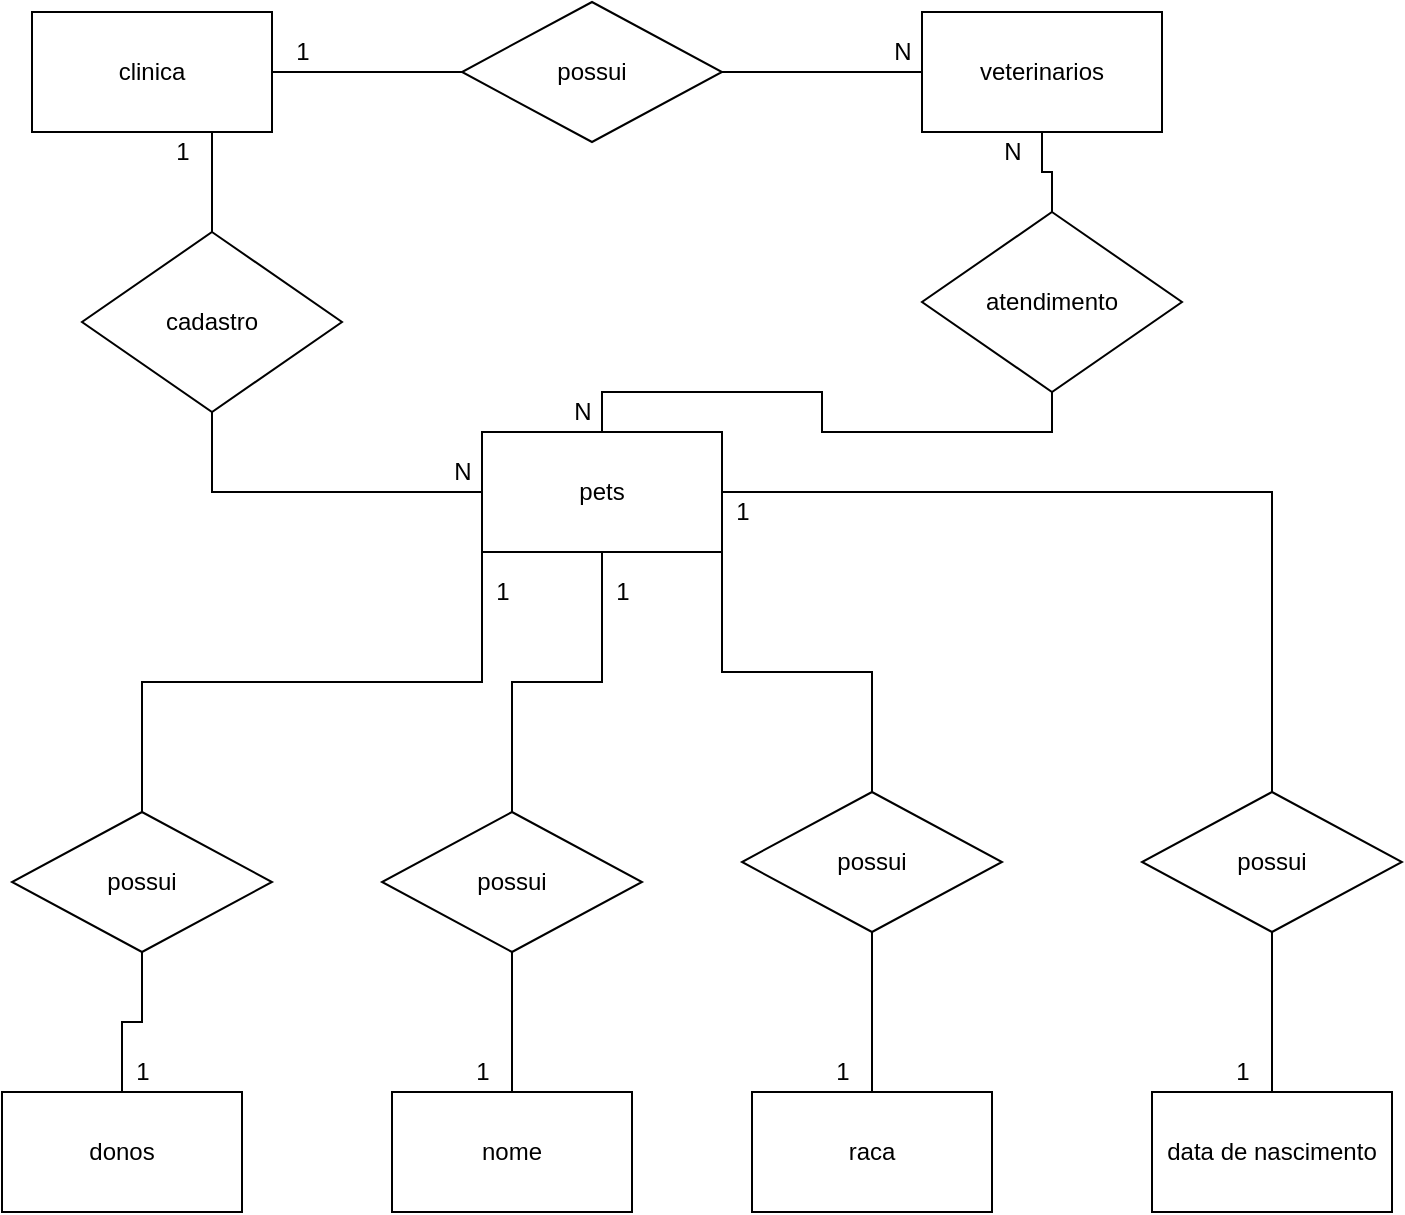 <mxfile version="14.9.3" type="device"><diagram id="gQf7HTv2REW0ZOf-hNnZ" name="Page-1"><mxGraphModel dx="1240" dy="1812" grid="1" gridSize="10" guides="1" tooltips="1" connect="1" arrows="1" fold="1" page="1" pageScale="1" pageWidth="827" pageHeight="1169" math="0" shadow="0"><root><mxCell id="0"/><mxCell id="1" parent="0"/><mxCell id="F3SGEWlyH3KyTutCt0TC-28" style="edgeStyle=orthogonalEdgeStyle;rounded=0;orthogonalLoop=1;jettySize=auto;html=1;exitX=1;exitY=0.5;exitDx=0;exitDy=0;entryX=0;entryY=0.5;entryDx=0;entryDy=0;endArrow=none;endFill=0;" edge="1" parent="1" source="F3SGEWlyH3KyTutCt0TC-1" target="F3SGEWlyH3KyTutCt0TC-27"><mxGeometry relative="1" as="geometry"/></mxCell><mxCell id="F3SGEWlyH3KyTutCt0TC-1" value="clinica" style="rounded=0;whiteSpace=wrap;html=1;" vertex="1" parent="1"><mxGeometry x="95" y="-1110" width="120" height="60" as="geometry"/></mxCell><mxCell id="F3SGEWlyH3KyTutCt0TC-33" style="edgeStyle=orthogonalEdgeStyle;rounded=0;orthogonalLoop=1;jettySize=auto;html=1;exitX=1;exitY=0.5;exitDx=0;exitDy=0;entryX=0.5;entryY=0;entryDx=0;entryDy=0;endArrow=none;endFill=0;" edge="1" parent="1" source="F3SGEWlyH3KyTutCt0TC-2" target="F3SGEWlyH3KyTutCt0TC-12"><mxGeometry relative="1" as="geometry"/></mxCell><mxCell id="F3SGEWlyH3KyTutCt0TC-47" style="edgeStyle=orthogonalEdgeStyle;rounded=0;orthogonalLoop=1;jettySize=auto;html=1;exitX=1;exitY=1;exitDx=0;exitDy=0;endArrow=none;endFill=0;" edge="1" parent="1" source="F3SGEWlyH3KyTutCt0TC-2" target="F3SGEWlyH3KyTutCt0TC-9"><mxGeometry relative="1" as="geometry"/></mxCell><mxCell id="F3SGEWlyH3KyTutCt0TC-48" style="edgeStyle=orthogonalEdgeStyle;rounded=0;orthogonalLoop=1;jettySize=auto;html=1;exitX=0.5;exitY=1;exitDx=0;exitDy=0;entryX=0.5;entryY=0;entryDx=0;entryDy=0;endArrow=none;endFill=0;" edge="1" parent="1" source="F3SGEWlyH3KyTutCt0TC-2" target="F3SGEWlyH3KyTutCt0TC-14"><mxGeometry relative="1" as="geometry"/></mxCell><mxCell id="F3SGEWlyH3KyTutCt0TC-49" style="edgeStyle=orthogonalEdgeStyle;rounded=0;orthogonalLoop=1;jettySize=auto;html=1;exitX=0;exitY=1;exitDx=0;exitDy=0;entryX=0.5;entryY=0;entryDx=0;entryDy=0;endArrow=none;endFill=0;" edge="1" parent="1" source="F3SGEWlyH3KyTutCt0TC-2" target="F3SGEWlyH3KyTutCt0TC-45"><mxGeometry relative="1" as="geometry"/></mxCell><mxCell id="F3SGEWlyH3KyTutCt0TC-50" style="edgeStyle=orthogonalEdgeStyle;rounded=0;orthogonalLoop=1;jettySize=auto;html=1;exitX=0.5;exitY=0;exitDx=0;exitDy=0;entryX=0.5;entryY=1;entryDx=0;entryDy=0;endArrow=none;endFill=0;" edge="1" parent="1" source="F3SGEWlyH3KyTutCt0TC-2" target="F3SGEWlyH3KyTutCt0TC-37"><mxGeometry relative="1" as="geometry"/></mxCell><mxCell id="F3SGEWlyH3KyTutCt0TC-53" style="edgeStyle=orthogonalEdgeStyle;rounded=0;orthogonalLoop=1;jettySize=auto;html=1;exitX=0;exitY=0.5;exitDx=0;exitDy=0;entryX=0.5;entryY=1;entryDx=0;entryDy=0;endArrow=none;endFill=0;" edge="1" parent="1" source="F3SGEWlyH3KyTutCt0TC-2" target="F3SGEWlyH3KyTutCt0TC-52"><mxGeometry relative="1" as="geometry"/></mxCell><mxCell id="F3SGEWlyH3KyTutCt0TC-2" value="pets" style="rounded=0;whiteSpace=wrap;html=1;" vertex="1" parent="1"><mxGeometry x="320" y="-900" width="120" height="60" as="geometry"/></mxCell><mxCell id="F3SGEWlyH3KyTutCt0TC-3" value="raca" style="rounded=0;whiteSpace=wrap;html=1;" vertex="1" parent="1"><mxGeometry x="455" y="-570" width="120" height="60" as="geometry"/></mxCell><mxCell id="F3SGEWlyH3KyTutCt0TC-4" value="nome" style="rounded=0;whiteSpace=wrap;html=1;" vertex="1" parent="1"><mxGeometry x="275" y="-570" width="120" height="60" as="geometry"/></mxCell><mxCell id="F3SGEWlyH3KyTutCt0TC-6" value="data de nascimento" style="rounded=0;whiteSpace=wrap;html=1;" vertex="1" parent="1"><mxGeometry x="655" y="-570" width="120" height="60" as="geometry"/></mxCell><mxCell id="F3SGEWlyH3KyTutCt0TC-46" style="edgeStyle=orthogonalEdgeStyle;rounded=0;orthogonalLoop=1;jettySize=auto;html=1;exitX=0.5;exitY=0;exitDx=0;exitDy=0;entryX=0.5;entryY=1;entryDx=0;entryDy=0;endArrow=none;endFill=0;" edge="1" parent="1" source="F3SGEWlyH3KyTutCt0TC-7" target="F3SGEWlyH3KyTutCt0TC-45"><mxGeometry relative="1" as="geometry"/></mxCell><mxCell id="F3SGEWlyH3KyTutCt0TC-7" value="donos" style="rounded=0;whiteSpace=wrap;html=1;" vertex="1" parent="1"><mxGeometry x="80" y="-570" width="120" height="60" as="geometry"/></mxCell><mxCell id="F3SGEWlyH3KyTutCt0TC-8" value="veterinarios" style="rounded=0;whiteSpace=wrap;html=1;" vertex="1" parent="1"><mxGeometry x="540" y="-1110" width="120" height="60" as="geometry"/></mxCell><mxCell id="F3SGEWlyH3KyTutCt0TC-42" style="edgeStyle=orthogonalEdgeStyle;rounded=0;orthogonalLoop=1;jettySize=auto;html=1;exitX=0.5;exitY=1;exitDx=0;exitDy=0;endArrow=none;endFill=0;" edge="1" parent="1" source="F3SGEWlyH3KyTutCt0TC-9" target="F3SGEWlyH3KyTutCt0TC-3"><mxGeometry relative="1" as="geometry"/></mxCell><mxCell id="F3SGEWlyH3KyTutCt0TC-9" value="possui" style="shape=rhombus;perimeter=rhombusPerimeter;whiteSpace=wrap;html=1;align=center;" vertex="1" parent="1"><mxGeometry x="450" y="-720" width="130" height="70" as="geometry"/></mxCell><mxCell id="F3SGEWlyH3KyTutCt0TC-44" style="edgeStyle=orthogonalEdgeStyle;rounded=0;orthogonalLoop=1;jettySize=auto;html=1;exitX=0.5;exitY=1;exitDx=0;exitDy=0;entryX=0.5;entryY=0;entryDx=0;entryDy=0;endArrow=none;endFill=0;" edge="1" parent="1" source="F3SGEWlyH3KyTutCt0TC-12" target="F3SGEWlyH3KyTutCt0TC-6"><mxGeometry relative="1" as="geometry"/></mxCell><mxCell id="F3SGEWlyH3KyTutCt0TC-12" value="possui" style="shape=rhombus;perimeter=rhombusPerimeter;whiteSpace=wrap;html=1;align=center;" vertex="1" parent="1"><mxGeometry x="650" y="-720" width="130" height="70" as="geometry"/></mxCell><mxCell id="F3SGEWlyH3KyTutCt0TC-41" style="edgeStyle=orthogonalEdgeStyle;rounded=0;orthogonalLoop=1;jettySize=auto;html=1;exitX=0.5;exitY=1;exitDx=0;exitDy=0;endArrow=none;endFill=0;" edge="1" parent="1" source="F3SGEWlyH3KyTutCt0TC-14" target="F3SGEWlyH3KyTutCt0TC-4"><mxGeometry relative="1" as="geometry"/></mxCell><mxCell id="F3SGEWlyH3KyTutCt0TC-14" value="possui" style="shape=rhombus;perimeter=rhombusPerimeter;whiteSpace=wrap;html=1;align=center;" vertex="1" parent="1"><mxGeometry x="270" y="-710" width="130" height="70" as="geometry"/></mxCell><mxCell id="F3SGEWlyH3KyTutCt0TC-29" style="edgeStyle=orthogonalEdgeStyle;rounded=0;orthogonalLoop=1;jettySize=auto;html=1;exitX=1;exitY=0.5;exitDx=0;exitDy=0;endArrow=none;endFill=0;" edge="1" parent="1" source="F3SGEWlyH3KyTutCt0TC-27" target="F3SGEWlyH3KyTutCt0TC-8"><mxGeometry relative="1" as="geometry"/></mxCell><mxCell id="F3SGEWlyH3KyTutCt0TC-27" value="possui" style="shape=rhombus;perimeter=rhombusPerimeter;whiteSpace=wrap;html=1;align=center;" vertex="1" parent="1"><mxGeometry x="310" y="-1115" width="130" height="70" as="geometry"/></mxCell><mxCell id="F3SGEWlyH3KyTutCt0TC-51" style="edgeStyle=orthogonalEdgeStyle;rounded=0;orthogonalLoop=1;jettySize=auto;html=1;exitX=0.5;exitY=0;exitDx=0;exitDy=0;entryX=0.5;entryY=1;entryDx=0;entryDy=0;endArrow=none;endFill=0;" edge="1" parent="1" source="F3SGEWlyH3KyTutCt0TC-37" target="F3SGEWlyH3KyTutCt0TC-8"><mxGeometry relative="1" as="geometry"/></mxCell><mxCell id="F3SGEWlyH3KyTutCt0TC-37" value="atendimento" style="shape=rhombus;perimeter=rhombusPerimeter;whiteSpace=wrap;html=1;align=center;" vertex="1" parent="1"><mxGeometry x="540" y="-1010" width="130" height="90" as="geometry"/></mxCell><mxCell id="F3SGEWlyH3KyTutCt0TC-45" value="possui" style="shape=rhombus;perimeter=rhombusPerimeter;whiteSpace=wrap;html=1;align=center;" vertex="1" parent="1"><mxGeometry x="85" y="-710" width="130" height="70" as="geometry"/></mxCell><mxCell id="F3SGEWlyH3KyTutCt0TC-54" style="edgeStyle=orthogonalEdgeStyle;rounded=0;orthogonalLoop=1;jettySize=auto;html=1;exitX=0.5;exitY=0;exitDx=0;exitDy=0;entryX=0.75;entryY=1;entryDx=0;entryDy=0;endArrow=none;endFill=0;" edge="1" parent="1" source="F3SGEWlyH3KyTutCt0TC-52" target="F3SGEWlyH3KyTutCt0TC-1"><mxGeometry relative="1" as="geometry"/></mxCell><mxCell id="F3SGEWlyH3KyTutCt0TC-52" value="cadastro" style="shape=rhombus;perimeter=rhombusPerimeter;whiteSpace=wrap;html=1;align=center;" vertex="1" parent="1"><mxGeometry x="120" y="-1000" width="130" height="90" as="geometry"/></mxCell><mxCell id="F3SGEWlyH3KyTutCt0TC-55" value="1" style="text;html=1;align=center;verticalAlign=middle;resizable=0;points=[];autosize=1;strokeColor=none;" vertex="1" parent="1"><mxGeometry x="310" y="-590" width="20" height="20" as="geometry"/></mxCell><mxCell id="F3SGEWlyH3KyTutCt0TC-56" value="1" style="text;html=1;align=center;verticalAlign=middle;resizable=0;points=[];autosize=1;strokeColor=none;" vertex="1" parent="1"><mxGeometry x="490" y="-590" width="20" height="20" as="geometry"/></mxCell><mxCell id="F3SGEWlyH3KyTutCt0TC-57" value="1" style="text;html=1;align=center;verticalAlign=middle;resizable=0;points=[];autosize=1;strokeColor=none;" vertex="1" parent="1"><mxGeometry x="690" y="-590" width="20" height="20" as="geometry"/></mxCell><mxCell id="F3SGEWlyH3KyTutCt0TC-58" value="N" style="text;html=1;align=center;verticalAlign=middle;resizable=0;points=[];autosize=1;strokeColor=none;" vertex="1" parent="1"><mxGeometry x="360" y="-920" width="20" height="20" as="geometry"/></mxCell><mxCell id="F3SGEWlyH3KyTutCt0TC-59" value="N" style="text;html=1;align=center;verticalAlign=middle;resizable=0;points=[];autosize=1;strokeColor=none;" vertex="1" parent="1"><mxGeometry x="575" y="-1050" width="20" height="20" as="geometry"/></mxCell><mxCell id="F3SGEWlyH3KyTutCt0TC-60" value="1" style="text;html=1;align=center;verticalAlign=middle;resizable=0;points=[];autosize=1;strokeColor=none;" vertex="1" parent="1"><mxGeometry x="160" y="-1050" width="20" height="20" as="geometry"/></mxCell><mxCell id="F3SGEWlyH3KyTutCt0TC-61" value="1" style="text;html=1;align=center;verticalAlign=middle;resizable=0;points=[];autosize=1;strokeColor=none;" vertex="1" parent="1"><mxGeometry x="220" y="-1100" width="20" height="20" as="geometry"/></mxCell><mxCell id="F3SGEWlyH3KyTutCt0TC-62" value="N" style="text;html=1;align=center;verticalAlign=middle;resizable=0;points=[];autosize=1;strokeColor=none;" vertex="1" parent="1"><mxGeometry x="520" y="-1100" width="20" height="20" as="geometry"/></mxCell><mxCell id="F3SGEWlyH3KyTutCt0TC-63" value="1" style="text;html=1;align=center;verticalAlign=middle;resizable=0;points=[];autosize=1;strokeColor=none;" vertex="1" parent="1"><mxGeometry x="140" y="-590" width="20" height="20" as="geometry"/></mxCell><mxCell id="F3SGEWlyH3KyTutCt0TC-66" value="1" style="text;html=1;align=center;verticalAlign=middle;resizable=0;points=[];autosize=1;strokeColor=none;" vertex="1" parent="1"><mxGeometry x="440" y="-870" width="20" height="20" as="geometry"/></mxCell><mxCell id="F3SGEWlyH3KyTutCt0TC-67" value="1" style="text;html=1;align=center;verticalAlign=middle;resizable=0;points=[];autosize=1;strokeColor=none;" vertex="1" parent="1"><mxGeometry x="380" y="-830" width="20" height="20" as="geometry"/></mxCell><mxCell id="F3SGEWlyH3KyTutCt0TC-68" value="1" style="text;html=1;align=center;verticalAlign=middle;resizable=0;points=[];autosize=1;strokeColor=none;" vertex="1" parent="1"><mxGeometry x="320" y="-830" width="20" height="20" as="geometry"/></mxCell><mxCell id="F3SGEWlyH3KyTutCt0TC-69" value="N" style="text;html=1;align=center;verticalAlign=middle;resizable=0;points=[];autosize=1;strokeColor=none;" vertex="1" parent="1"><mxGeometry x="300" y="-890" width="20" height="20" as="geometry"/></mxCell></root></mxGraphModel></diagram></mxfile>
